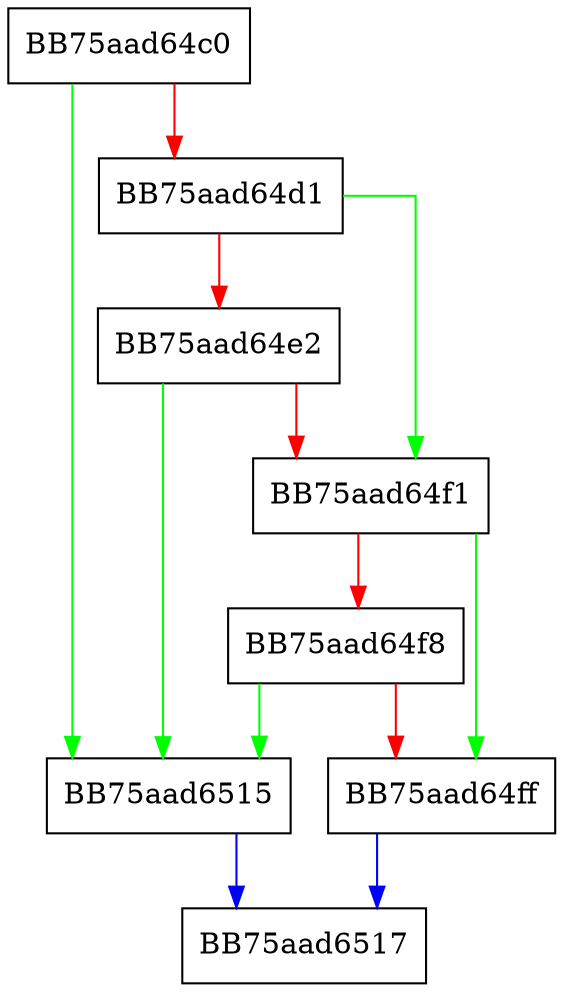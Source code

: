 digraph match_wild {
  node [shape="box"];
  graph [splines=ortho];
  BB75aad64c0 -> BB75aad6515 [color="green"];
  BB75aad64c0 -> BB75aad64d1 [color="red"];
  BB75aad64d1 -> BB75aad64f1 [color="green"];
  BB75aad64d1 -> BB75aad64e2 [color="red"];
  BB75aad64e2 -> BB75aad6515 [color="green"];
  BB75aad64e2 -> BB75aad64f1 [color="red"];
  BB75aad64f1 -> BB75aad64ff [color="green"];
  BB75aad64f1 -> BB75aad64f8 [color="red"];
  BB75aad64f8 -> BB75aad6515 [color="green"];
  BB75aad64f8 -> BB75aad64ff [color="red"];
  BB75aad64ff -> BB75aad6517 [color="blue"];
  BB75aad6515 -> BB75aad6517 [color="blue"];
}